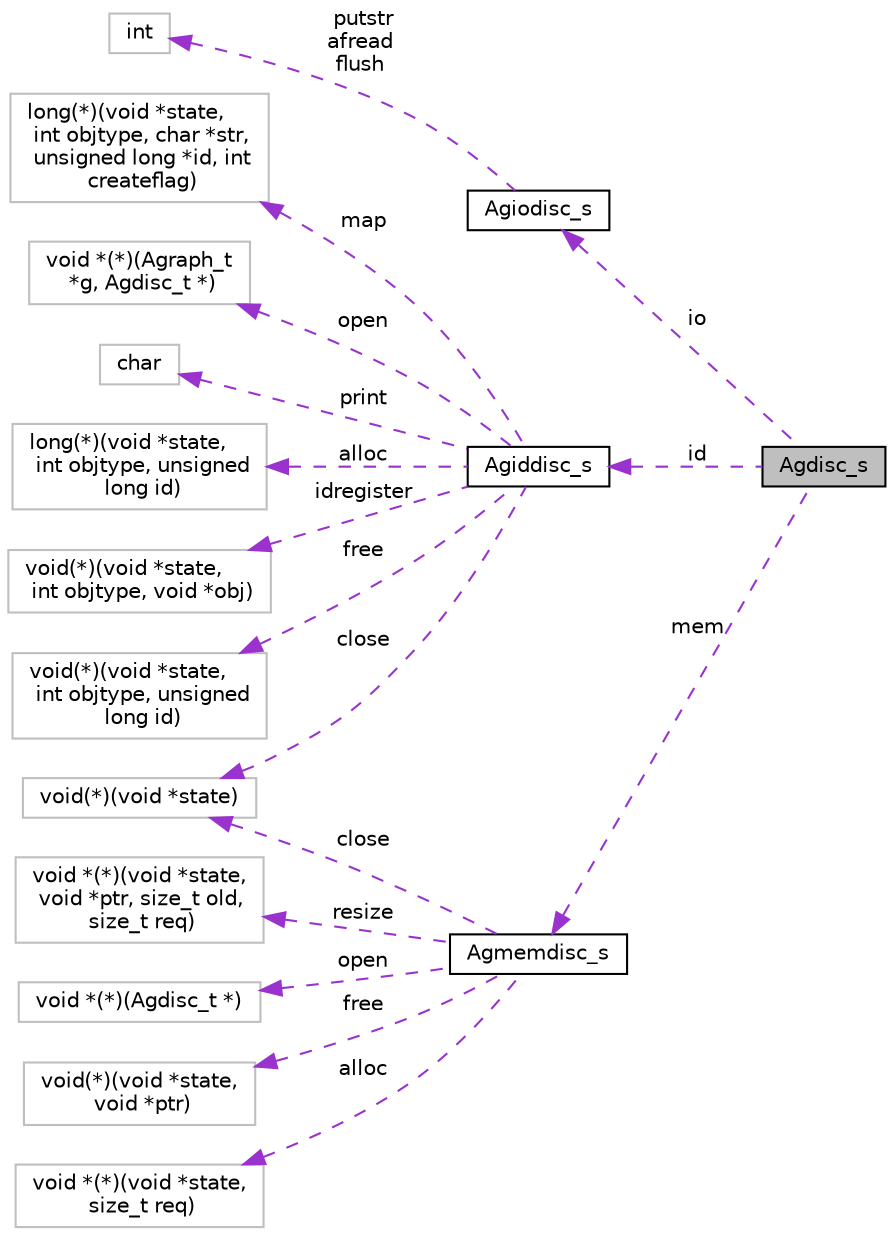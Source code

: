 digraph "Agdisc_s"
{
  bgcolor="transparent";
  edge [fontname="Helvetica",fontsize="10",labelfontname="Helvetica",labelfontsize="10"];
  node [fontname="Helvetica",fontsize="10",shape=record];
  rankdir="LR";
  Node1 [label="Agdisc_s",height=0.2,width=0.4,color="black", fillcolor="grey75", style="filled", fontcolor="black"];
  Node2 -> Node1 [dir="back",color="darkorchid3",fontsize="10",style="dashed",label=" io" ,fontname="Helvetica"];
  Node2 [label="Agiodisc_s",height=0.2,width=0.4,color="black",URL="$structAgiodisc__s.html"];
  Node3 -> Node2 [dir="back",color="darkorchid3",fontsize="10",style="dashed",label=" putstr\nafread\nflush" ,fontname="Helvetica"];
  Node3 [label="int",height=0.2,width=0.4,color="grey75"];
  Node4 -> Node1 [dir="back",color="darkorchid3",fontsize="10",style="dashed",label=" id" ,fontname="Helvetica"];
  Node4 [label="Agiddisc_s",height=0.2,width=0.4,color="black",URL="$structAgiddisc__s.html"];
  Node5 -> Node4 [dir="back",color="darkorchid3",fontsize="10",style="dashed",label=" free" ,fontname="Helvetica"];
  Node5 [label="void(*)(void *state,\l int objtype, unsigned\l long id)",height=0.2,width=0.4,color="grey75"];
  Node6 -> Node4 [dir="back",color="darkorchid3",fontsize="10",style="dashed",label=" map" ,fontname="Helvetica"];
  Node6 [label="long(*)(void *state,\l int objtype, char *str,\l unsigned long *id, int\l createflag)",height=0.2,width=0.4,color="grey75"];
  Node7 -> Node4 [dir="back",color="darkorchid3",fontsize="10",style="dashed",label=" open" ,fontname="Helvetica"];
  Node7 [label="void *(*)(Agraph_t\l *g, Agdisc_t *)",height=0.2,width=0.4,color="grey75"];
  Node8 -> Node4 [dir="back",color="darkorchid3",fontsize="10",style="dashed",label=" print" ,fontname="Helvetica"];
  Node8 [label="char",height=0.2,width=0.4,color="grey75"];
  Node9 -> Node4 [dir="back",color="darkorchid3",fontsize="10",style="dashed",label=" alloc" ,fontname="Helvetica"];
  Node9 [label="long(*)(void *state,\l int objtype, unsigned\l long id)",height=0.2,width=0.4,color="grey75"];
  Node10 -> Node4 [dir="back",color="darkorchid3",fontsize="10",style="dashed",label=" close" ,fontname="Helvetica"];
  Node10 [label="void(*)(void *state)",height=0.2,width=0.4,color="grey75"];
  Node11 -> Node4 [dir="back",color="darkorchid3",fontsize="10",style="dashed",label=" idregister" ,fontname="Helvetica"];
  Node11 [label="void(*)(void *state,\l int objtype, void *obj)",height=0.2,width=0.4,color="grey75"];
  Node12 -> Node1 [dir="back",color="darkorchid3",fontsize="10",style="dashed",label=" mem" ,fontname="Helvetica"];
  Node12 [label="Agmemdisc_s",height=0.2,width=0.4,color="black",URL="$structAgmemdisc__s.html"];
  Node13 -> Node12 [dir="back",color="darkorchid3",fontsize="10",style="dashed",label=" free" ,fontname="Helvetica"];
  Node13 [label="void(*)(void *state,\l void *ptr)",height=0.2,width=0.4,color="grey75"];
  Node14 -> Node12 [dir="back",color="darkorchid3",fontsize="10",style="dashed",label=" alloc" ,fontname="Helvetica"];
  Node14 [label="void *(*)(void *state,\l size_t req)",height=0.2,width=0.4,color="grey75"];
  Node10 -> Node12 [dir="back",color="darkorchid3",fontsize="10",style="dashed",label=" close" ,fontname="Helvetica"];
  Node15 -> Node12 [dir="back",color="darkorchid3",fontsize="10",style="dashed",label=" resize" ,fontname="Helvetica"];
  Node15 [label="void *(*)(void *state,\l void *ptr, size_t old,\l size_t req)",height=0.2,width=0.4,color="grey75"];
  Node16 -> Node12 [dir="back",color="darkorchid3",fontsize="10",style="dashed",label=" open" ,fontname="Helvetica"];
  Node16 [label="void *(*)(Agdisc_t *)",height=0.2,width=0.4,color="grey75"];
}
